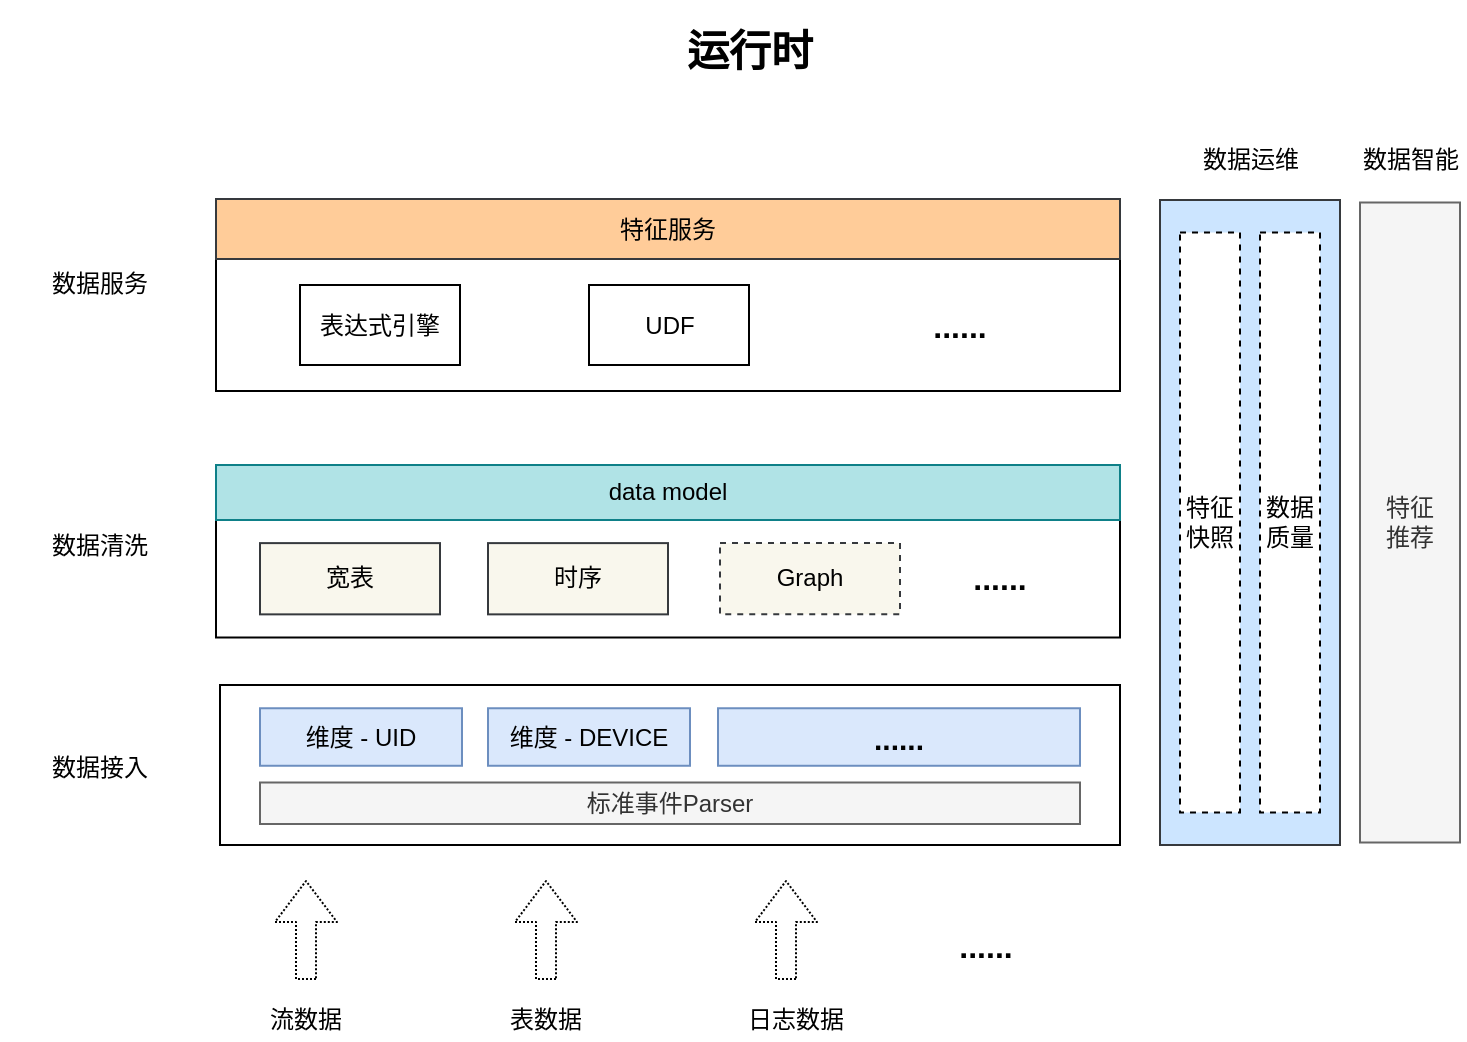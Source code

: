 <mxfile version="13.6.6" type="github">
  <diagram id="QnddB123hXlqAd3oOhhn" name="Page-1">
    <mxGraphModel dx="1261" dy="843" grid="1" gridSize="10" guides="1" tooltips="1" connect="1" arrows="1" fold="1" page="1" pageScale="1" pageWidth="827" pageHeight="1169" math="0" shadow="0">
      <root>
        <mxCell id="0" />
        <mxCell id="1" parent="0" />
        <mxCell id="zndaSrmWGVUgQUrj7MT--1" value="" style="rounded=0;whiteSpace=wrap;html=1;" parent="1" vertex="1">
          <mxGeometry x="190" y="352.5" width="450" height="80" as="geometry" />
        </mxCell>
        <mxCell id="zndaSrmWGVUgQUrj7MT--9" value="数据接入" style="text;html=1;strokeColor=none;fillColor=none;align=center;verticalAlign=middle;whiteSpace=wrap;rounded=0;dashed=1;" parent="1" vertex="1">
          <mxGeometry x="80" y="381.94" width="100" height="25" as="geometry" />
        </mxCell>
        <mxCell id="zndaSrmWGVUgQUrj7MT--16" style="edgeStyle=orthogonalEdgeStyle;rounded=0;orthogonalLoop=1;jettySize=auto;html=1;exitX=0.5;exitY=1;exitDx=0;exitDy=0;dashed=1;dashPattern=1 1;" parent="1" source="zndaSrmWGVUgQUrj7MT--9" target="zndaSrmWGVUgQUrj7MT--9" edge="1">
          <mxGeometry relative="1" as="geometry" />
        </mxCell>
        <mxCell id="zndaSrmWGVUgQUrj7MT--17" value="数据清洗" style="text;html=1;strokeColor=none;fillColor=none;align=center;verticalAlign=middle;whiteSpace=wrap;rounded=0;dashed=1;" parent="1" vertex="1">
          <mxGeometry x="80" y="270" width="100" height="25" as="geometry" />
        </mxCell>
        <mxCell id="zndaSrmWGVUgQUrj7MT--18" value="" style="rounded=0;whiteSpace=wrap;html=1;" parent="1" vertex="1">
          <mxGeometry x="188" y="270" width="452" height="58.75" as="geometry" />
        </mxCell>
        <mxCell id="zndaSrmWGVUgQUrj7MT--19" value="data model" style="rounded=0;whiteSpace=wrap;html=1;fillColor=#b0e3e6;strokeColor=#0e8088;" parent="1" vertex="1">
          <mxGeometry x="188" y="242.5" width="452" height="27.5" as="geometry" />
        </mxCell>
        <mxCell id="zndaSrmWGVUgQUrj7MT--20" value="宽表" style="rounded=0;whiteSpace=wrap;html=1;fillColor=#f9f7ed;strokeColor=#36393d;" parent="1" vertex="1">
          <mxGeometry x="210" y="281.56" width="90" height="35.62" as="geometry" />
        </mxCell>
        <mxCell id="zndaSrmWGVUgQUrj7MT--21" value="时序" style="rounded=0;whiteSpace=wrap;html=1;fillColor=#f9f7ed;strokeColor=#36393d;" parent="1" vertex="1">
          <mxGeometry x="324" y="281.56" width="90" height="35.62" as="geometry" />
        </mxCell>
        <mxCell id="zndaSrmWGVUgQUrj7MT--22" value="Graph" style="rounded=0;whiteSpace=wrap;html=1;fillColor=#f9f7ed;strokeColor=#36393d;dashed=1;" parent="1" vertex="1">
          <mxGeometry x="440" y="281.56" width="90" height="35.62" as="geometry" />
        </mxCell>
        <mxCell id="zndaSrmWGVUgQUrj7MT--23" value="&lt;b&gt;&lt;font style=&quot;font-size: 16px&quot;&gt;......&lt;/font&gt;&lt;/b&gt;" style="text;html=1;strokeColor=none;fillColor=none;align=center;verticalAlign=middle;whiteSpace=wrap;rounded=0;dashed=1;" parent="1" vertex="1">
          <mxGeometry x="530" y="286.88" width="100" height="25" as="geometry" />
        </mxCell>
        <mxCell id="zndaSrmWGVUgQUrj7MT--24" value="数据服务" style="text;html=1;strokeColor=none;fillColor=none;align=center;verticalAlign=middle;whiteSpace=wrap;rounded=0;dashed=1;" parent="1" vertex="1">
          <mxGeometry x="80" y="139.5" width="100" height="25" as="geometry" />
        </mxCell>
        <mxCell id="zndaSrmWGVUgQUrj7MT--25" value="" style="rounded=0;whiteSpace=wrap;html=1;" parent="1" vertex="1">
          <mxGeometry x="188" y="139.5" width="452" height="66" as="geometry" />
        </mxCell>
        <mxCell id="zndaSrmWGVUgQUrj7MT--26" value="表达式引擎" style="rounded=0;whiteSpace=wrap;html=1;" parent="1" vertex="1">
          <mxGeometry x="230" y="152.5" width="80" height="40" as="geometry" />
        </mxCell>
        <mxCell id="zndaSrmWGVUgQUrj7MT--27" value="特征服务" style="rounded=0;whiteSpace=wrap;html=1;fillColor=#ffcc99;strokeColor=#36393d;" parent="1" vertex="1">
          <mxGeometry x="188" y="109.5" width="452" height="30" as="geometry" />
        </mxCell>
        <mxCell id="zndaSrmWGVUgQUrj7MT--28" value="UDF" style="rounded=0;whiteSpace=wrap;html=1;" parent="1" vertex="1">
          <mxGeometry x="374.5" y="152.5" width="80" height="40" as="geometry" />
        </mxCell>
        <mxCell id="zndaSrmWGVUgQUrj7MT--29" value="&lt;b&gt;&lt;font style=&quot;font-size: 16px&quot;&gt;......&lt;/font&gt;&lt;/b&gt;" style="text;html=1;strokeColor=none;fillColor=none;align=center;verticalAlign=middle;whiteSpace=wrap;rounded=0;dashed=1;" parent="1" vertex="1">
          <mxGeometry x="510" y="160" width="100" height="25" as="geometry" />
        </mxCell>
        <mxCell id="zndaSrmWGVUgQUrj7MT--31" value="" style="rounded=0;whiteSpace=wrap;html=1;fillColor=#cce5ff;strokeColor=#36393d;" parent="1" vertex="1">
          <mxGeometry x="660" y="110" width="90" height="322.5" as="geometry" />
        </mxCell>
        <mxCell id="zndaSrmWGVUgQUrj7MT--32" value="数据运维" style="text;html=1;strokeColor=none;fillColor=none;align=center;verticalAlign=middle;whiteSpace=wrap;rounded=0;" parent="1" vertex="1">
          <mxGeometry x="677.5" y="80" width="55" height="20" as="geometry" />
        </mxCell>
        <mxCell id="zndaSrmWGVUgQUrj7MT--33" value="特征&lt;br&gt;快照" style="rounded=0;whiteSpace=wrap;html=1;dashed=1;" parent="1" vertex="1">
          <mxGeometry x="670" y="126.25" width="30" height="290" as="geometry" />
        </mxCell>
        <mxCell id="zndaSrmWGVUgQUrj7MT--34" value="&lt;b&gt;&lt;font style=&quot;font-size: 21px&quot;&gt;运行时&lt;/font&gt;&lt;/b&gt;" style="text;html=1;strokeColor=none;fillColor=none;align=center;verticalAlign=middle;whiteSpace=wrap;rounded=0;dashed=1;" parent="1" vertex="1">
          <mxGeometry x="310" y="10" width="290" height="50" as="geometry" />
        </mxCell>
        <mxCell id="zndaSrmWGVUgQUrj7MT--35" value="数据&lt;br&gt;质量" style="rounded=0;whiteSpace=wrap;html=1;dashed=1;" parent="1" vertex="1">
          <mxGeometry x="710" y="126.25" width="30" height="290" as="geometry" />
        </mxCell>
        <mxCell id="zndaSrmWGVUgQUrj7MT--39" value="特征&lt;br&gt;推荐" style="rounded=0;whiteSpace=wrap;html=1;fillColor=#f5f5f5;strokeColor=#666666;fontColor=#333333;" parent="1" vertex="1">
          <mxGeometry x="760" y="111.25" width="50" height="320" as="geometry" />
        </mxCell>
        <mxCell id="zndaSrmWGVUgQUrj7MT--40" value="数据智能" style="text;html=1;strokeColor=none;fillColor=none;align=center;verticalAlign=middle;whiteSpace=wrap;rounded=0;" parent="1" vertex="1">
          <mxGeometry x="757.5" y="80" width="55" height="20" as="geometry" />
        </mxCell>
        <mxCell id="vi3C4giV0q3X78kR-e_O-1" value="" style="group" vertex="1" connectable="0" parent="1">
          <mxGeometry x="213" y="450" width="410" height="80" as="geometry" />
        </mxCell>
        <mxCell id="zndaSrmWGVUgQUrj7MT--4" value="" style="group" parent="vi3C4giV0q3X78kR-e_O-1" vertex="1" connectable="0">
          <mxGeometry width="40" height="80" as="geometry" />
        </mxCell>
        <mxCell id="zndaSrmWGVUgQUrj7MT--2" value="" style="shape=flexArrow;endArrow=classic;html=1;width=10;endSize=6.5;dashed=1;dashPattern=1 1;" parent="zndaSrmWGVUgQUrj7MT--4" edge="1">
          <mxGeometry width="50" height="50" relative="1" as="geometry">
            <mxPoint x="20" y="50" as="sourcePoint" />
            <mxPoint x="20" as="targetPoint" />
          </mxGeometry>
        </mxCell>
        <mxCell id="zndaSrmWGVUgQUrj7MT--3" value="流数据" style="text;html=1;strokeColor=none;fillColor=none;align=center;verticalAlign=middle;whiteSpace=wrap;rounded=0;dashed=1;" parent="zndaSrmWGVUgQUrj7MT--4" vertex="1">
          <mxGeometry y="60" width="40" height="20" as="geometry" />
        </mxCell>
        <mxCell id="zndaSrmWGVUgQUrj7MT--5" value="" style="group" parent="vi3C4giV0q3X78kR-e_O-1" vertex="1" connectable="0">
          <mxGeometry x="120" width="40" height="80" as="geometry" />
        </mxCell>
        <mxCell id="zndaSrmWGVUgQUrj7MT--6" value="" style="shape=flexArrow;endArrow=classic;html=1;width=10;endSize=6.5;dashed=1;dashPattern=1 1;" parent="zndaSrmWGVUgQUrj7MT--5" edge="1">
          <mxGeometry width="50" height="50" relative="1" as="geometry">
            <mxPoint x="20" y="50" as="sourcePoint" />
            <mxPoint x="20" as="targetPoint" />
          </mxGeometry>
        </mxCell>
        <mxCell id="zndaSrmWGVUgQUrj7MT--7" value="表数据" style="text;html=1;strokeColor=none;fillColor=none;align=center;verticalAlign=middle;whiteSpace=wrap;rounded=0;dashed=1;" parent="zndaSrmWGVUgQUrj7MT--5" vertex="1">
          <mxGeometry y="60" width="40" height="20" as="geometry" />
        </mxCell>
        <mxCell id="zndaSrmWGVUgQUrj7MT--10" value="" style="group" parent="vi3C4giV0q3X78kR-e_O-1" vertex="1" connectable="0">
          <mxGeometry x="240" width="50" height="80" as="geometry" />
        </mxCell>
        <mxCell id="zndaSrmWGVUgQUrj7MT--11" value="" style="shape=flexArrow;endArrow=classic;html=1;width=10;endSize=6.5;dashed=1;dashPattern=1 1;" parent="zndaSrmWGVUgQUrj7MT--10" edge="1">
          <mxGeometry width="50" height="50" relative="1" as="geometry">
            <mxPoint x="20" y="50" as="sourcePoint" />
            <mxPoint x="20" as="targetPoint" />
          </mxGeometry>
        </mxCell>
        <mxCell id="zndaSrmWGVUgQUrj7MT--12" value="日志数据" style="text;html=1;strokeColor=none;fillColor=none;align=center;verticalAlign=middle;whiteSpace=wrap;rounded=0;dashed=1;" parent="zndaSrmWGVUgQUrj7MT--10" vertex="1">
          <mxGeometry y="60" width="50" height="20" as="geometry" />
        </mxCell>
        <mxCell id="zndaSrmWGVUgQUrj7MT--13" value="&lt;b&gt;&lt;font style=&quot;font-size: 16px&quot;&gt;......&lt;/font&gt;&lt;/b&gt;" style="text;html=1;strokeColor=none;fillColor=none;align=center;verticalAlign=middle;whiteSpace=wrap;rounded=0;dashed=1;" parent="vi3C4giV0q3X78kR-e_O-1" vertex="1">
          <mxGeometry x="310" y="20" width="100" height="25" as="geometry" />
        </mxCell>
        <mxCell id="zndaSrmWGVUgQUrj7MT--14" value="标准事件Parser" style="rounded=0;whiteSpace=wrap;html=1;fillColor=#f5f5f5;strokeColor=#666666;fontColor=#333333;" parent="1" vertex="1">
          <mxGeometry x="210" y="401.25" width="410" height="20.75" as="geometry" />
        </mxCell>
        <mxCell id="zndaSrmWGVUgQUrj7MT--15" value="维度 - UID" style="rounded=0;whiteSpace=wrap;html=1;fillColor=#dae8fc;strokeColor=#6c8ebf;" parent="1" vertex="1">
          <mxGeometry x="210" y="364.13" width="101" height="28.75" as="geometry" />
        </mxCell>
        <mxCell id="vi3C4giV0q3X78kR-e_O-2" value="维度 - DEVICE" style="rounded=0;whiteSpace=wrap;html=1;fillColor=#dae8fc;strokeColor=#6c8ebf;" vertex="1" parent="1">
          <mxGeometry x="324" y="364.13" width="101" height="28.75" as="geometry" />
        </mxCell>
        <mxCell id="vi3C4giV0q3X78kR-e_O-3" value="&lt;b&gt;&lt;font style=&quot;font-size: 15px&quot;&gt;......&lt;/font&gt;&lt;/b&gt;" style="rounded=0;whiteSpace=wrap;html=1;fillColor=#dae8fc;strokeColor=#6c8ebf;" vertex="1" parent="1">
          <mxGeometry x="439" y="364.13" width="181" height="28.75" as="geometry" />
        </mxCell>
      </root>
    </mxGraphModel>
  </diagram>
</mxfile>
